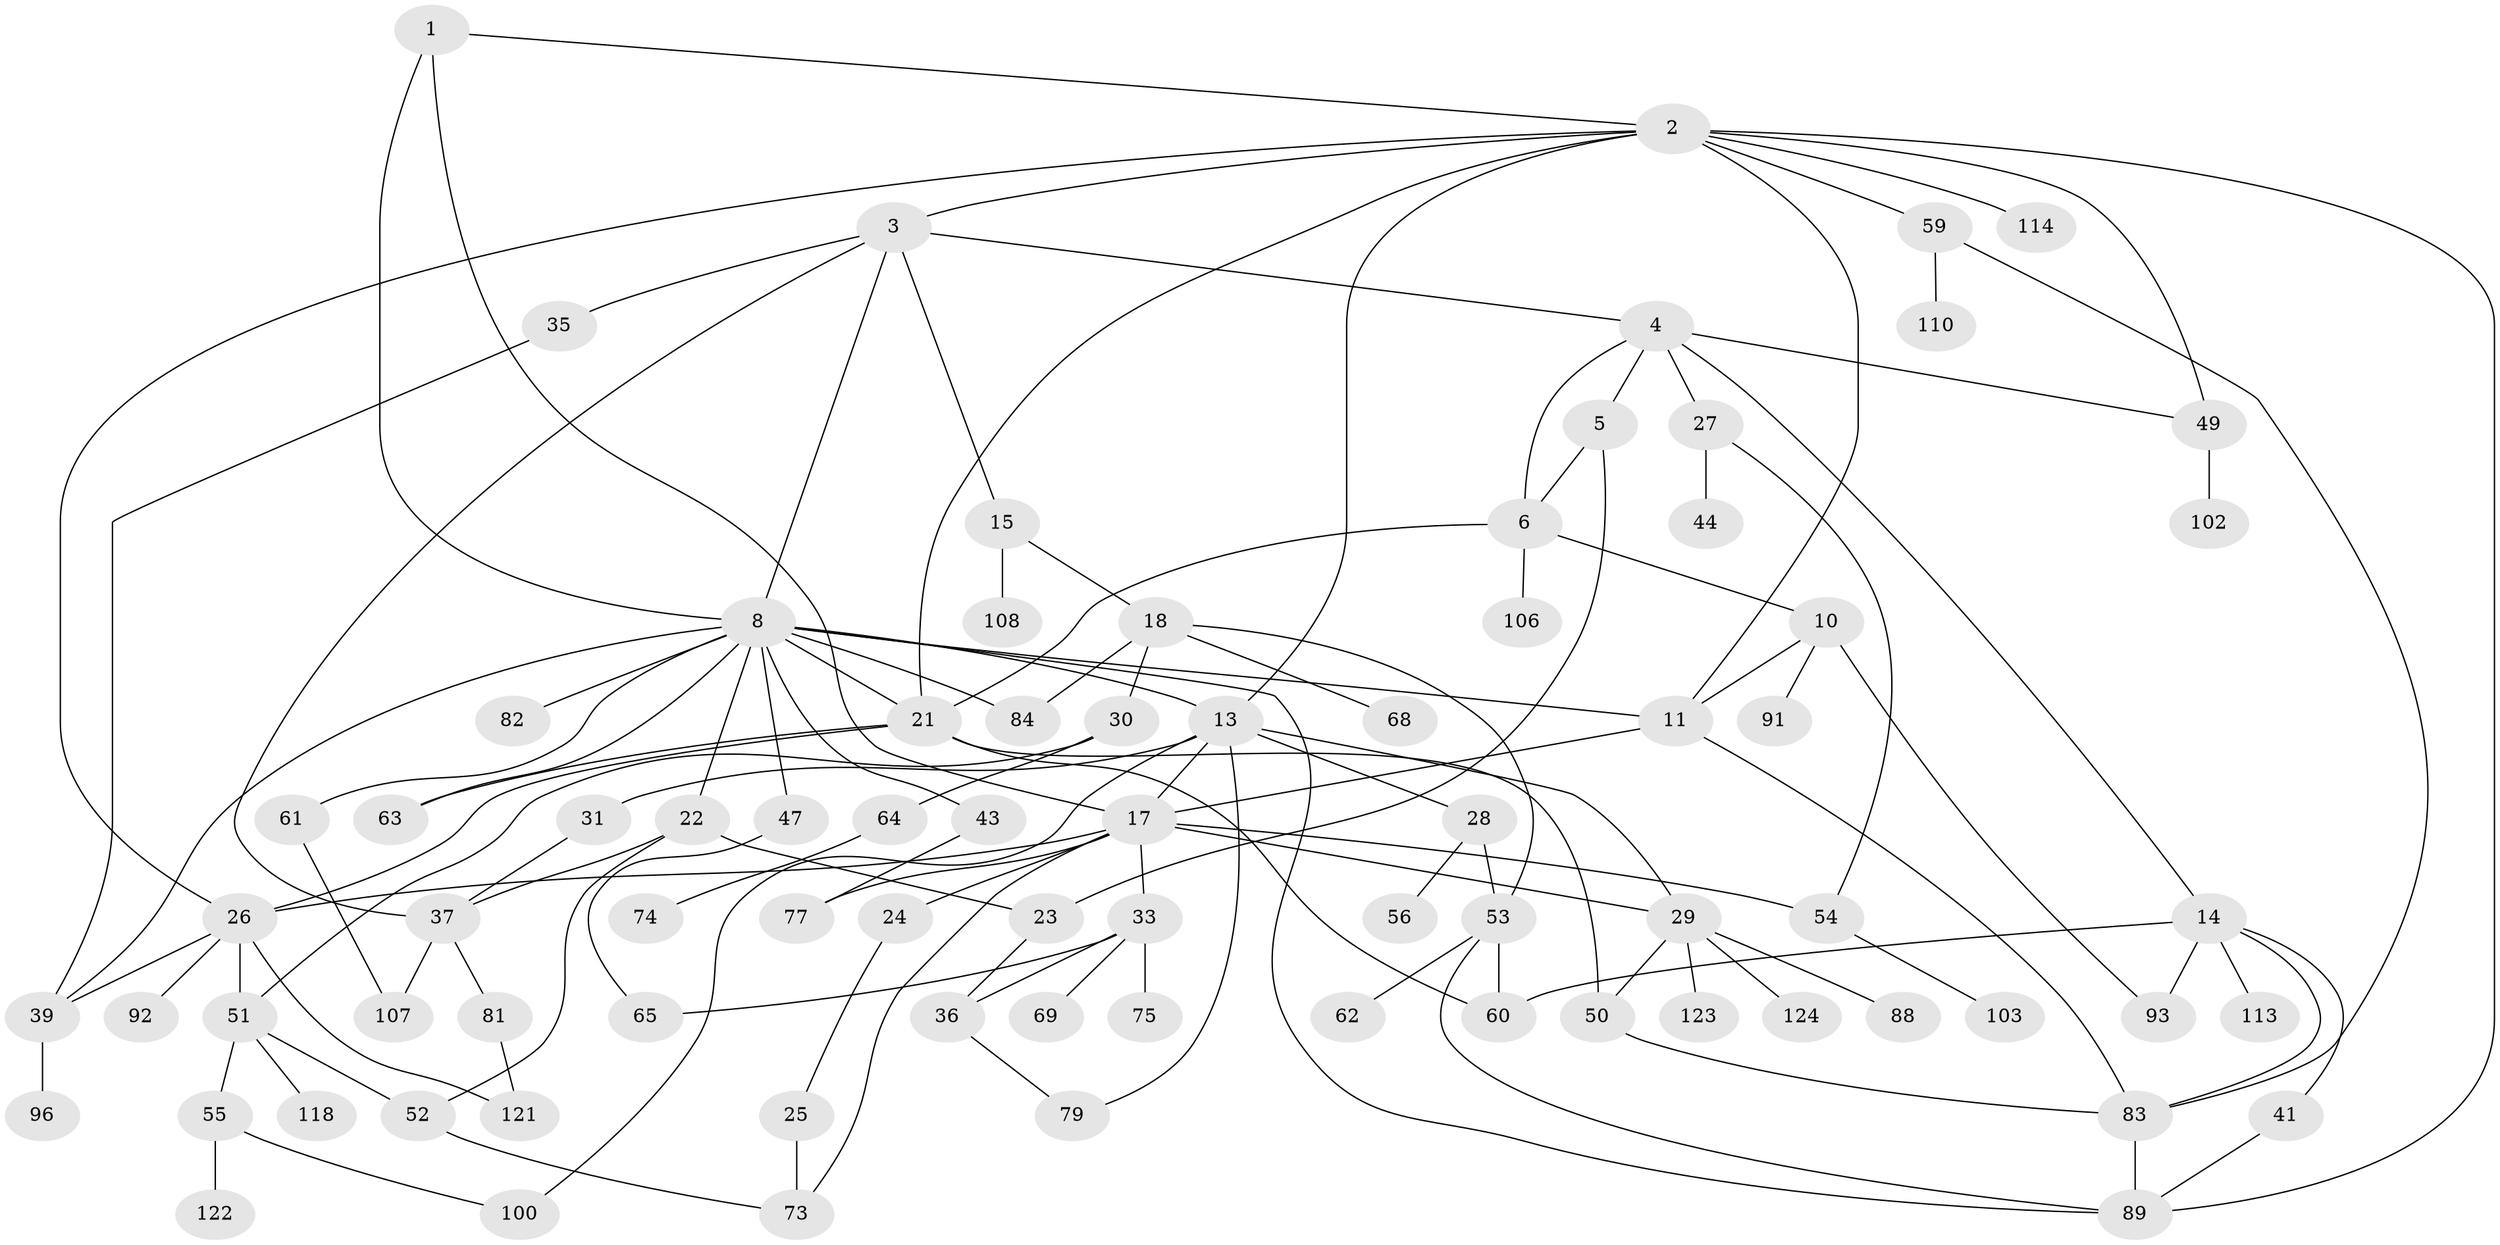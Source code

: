 // original degree distribution, {4: 0.104, 9: 0.008, 6: 0.032, 5: 0.08, 1: 0.256, 10: 0.008, 3: 0.208, 2: 0.296, 7: 0.008}
// Generated by graph-tools (version 1.1) at 2025/41/03/06/25 10:41:27]
// undirected, 80 vertices, 123 edges
graph export_dot {
graph [start="1"]
  node [color=gray90,style=filled];
  1 [super="+7"];
  2 [super="+46"];
  3;
  4 [super="+9"];
  5 [super="+34"];
  6 [super="+48"];
  8 [super="+20"];
  10 [super="+12"];
  11 [super="+94"];
  13 [super="+16"];
  14 [super="+95"];
  15 [super="+66"];
  17 [super="+19"];
  18 [super="+38"];
  21 [super="+116"];
  22 [super="+57"];
  23 [super="+120"];
  24;
  25 [super="+45"];
  26 [super="+101"];
  27 [super="+32"];
  28 [super="+119"];
  29 [super="+78"];
  30;
  31;
  33 [super="+42"];
  35 [super="+109"];
  36 [super="+70"];
  37 [super="+40"];
  39 [super="+76"];
  41;
  43 [super="+86"];
  44;
  47;
  49 [super="+72"];
  50 [super="+58"];
  51 [super="+87"];
  52;
  53 [super="+67"];
  54 [super="+80"];
  55 [super="+115"];
  56 [super="+97"];
  59 [super="+85"];
  60 [super="+98"];
  61 [super="+71"];
  62;
  63 [super="+90"];
  64;
  65;
  68;
  69;
  73 [super="+99"];
  74;
  75;
  77 [super="+111"];
  79 [super="+117"];
  81;
  82;
  83 [super="+105"];
  84 [super="+112"];
  88 [super="+104"];
  89 [super="+125"];
  91;
  92;
  93;
  96;
  100;
  102;
  103;
  106;
  107;
  108;
  110;
  113;
  114;
  118;
  121;
  122;
  123;
  124;
  1 -- 2;
  1 -- 17;
  1 -- 8;
  2 -- 3;
  2 -- 11;
  2 -- 26;
  2 -- 89;
  2 -- 59;
  2 -- 114;
  2 -- 21;
  2 -- 13;
  2 -- 49;
  3 -- 4;
  3 -- 8;
  3 -- 15;
  3 -- 35;
  3 -- 37;
  4 -- 5;
  4 -- 27;
  4 -- 49;
  4 -- 6;
  4 -- 14;
  5 -- 6;
  5 -- 23;
  6 -- 10;
  6 -- 106;
  6 -- 21;
  8 -- 13;
  8 -- 21;
  8 -- 39;
  8 -- 47;
  8 -- 61;
  8 -- 82;
  8 -- 84;
  8 -- 22;
  8 -- 43;
  8 -- 63;
  8 -- 89;
  8 -- 11;
  10 -- 91;
  10 -- 93;
  10 -- 11;
  11 -- 83;
  11 -- 17;
  13 -- 100;
  13 -- 29;
  13 -- 17;
  13 -- 28;
  13 -- 31;
  13 -- 79;
  14 -- 41;
  14 -- 60;
  14 -- 83;
  14 -- 113;
  14 -- 93;
  15 -- 18;
  15 -- 108;
  17 -- 33;
  17 -- 73;
  17 -- 77;
  17 -- 26;
  17 -- 54;
  17 -- 24;
  17 -- 29;
  18 -- 30;
  18 -- 53;
  18 -- 68;
  18 -- 84;
  21 -- 26;
  21 -- 50;
  21 -- 63;
  21 -- 60;
  22 -- 52;
  22 -- 37;
  22 -- 23;
  23 -- 36;
  24 -- 25;
  25 -- 73;
  26 -- 51;
  26 -- 92;
  26 -- 121;
  26 -- 39;
  27 -- 54;
  27 -- 44;
  28 -- 56;
  28 -- 53;
  29 -- 50;
  29 -- 124;
  29 -- 88;
  29 -- 123;
  30 -- 64;
  30 -- 51;
  31 -- 37;
  33 -- 36;
  33 -- 65;
  33 -- 75;
  33 -- 69;
  35 -- 39;
  36 -- 79;
  37 -- 81;
  37 -- 107;
  39 -- 96;
  41 -- 89;
  43 -- 77;
  47 -- 65;
  49 -- 102;
  50 -- 83;
  51 -- 55;
  51 -- 52;
  51 -- 118;
  52 -- 73;
  53 -- 62;
  53 -- 60;
  53 -- 89;
  54 -- 103;
  55 -- 122;
  55 -- 100;
  59 -- 110;
  59 -- 83;
  61 -- 107;
  64 -- 74;
  81 -- 121;
  83 -- 89;
}
